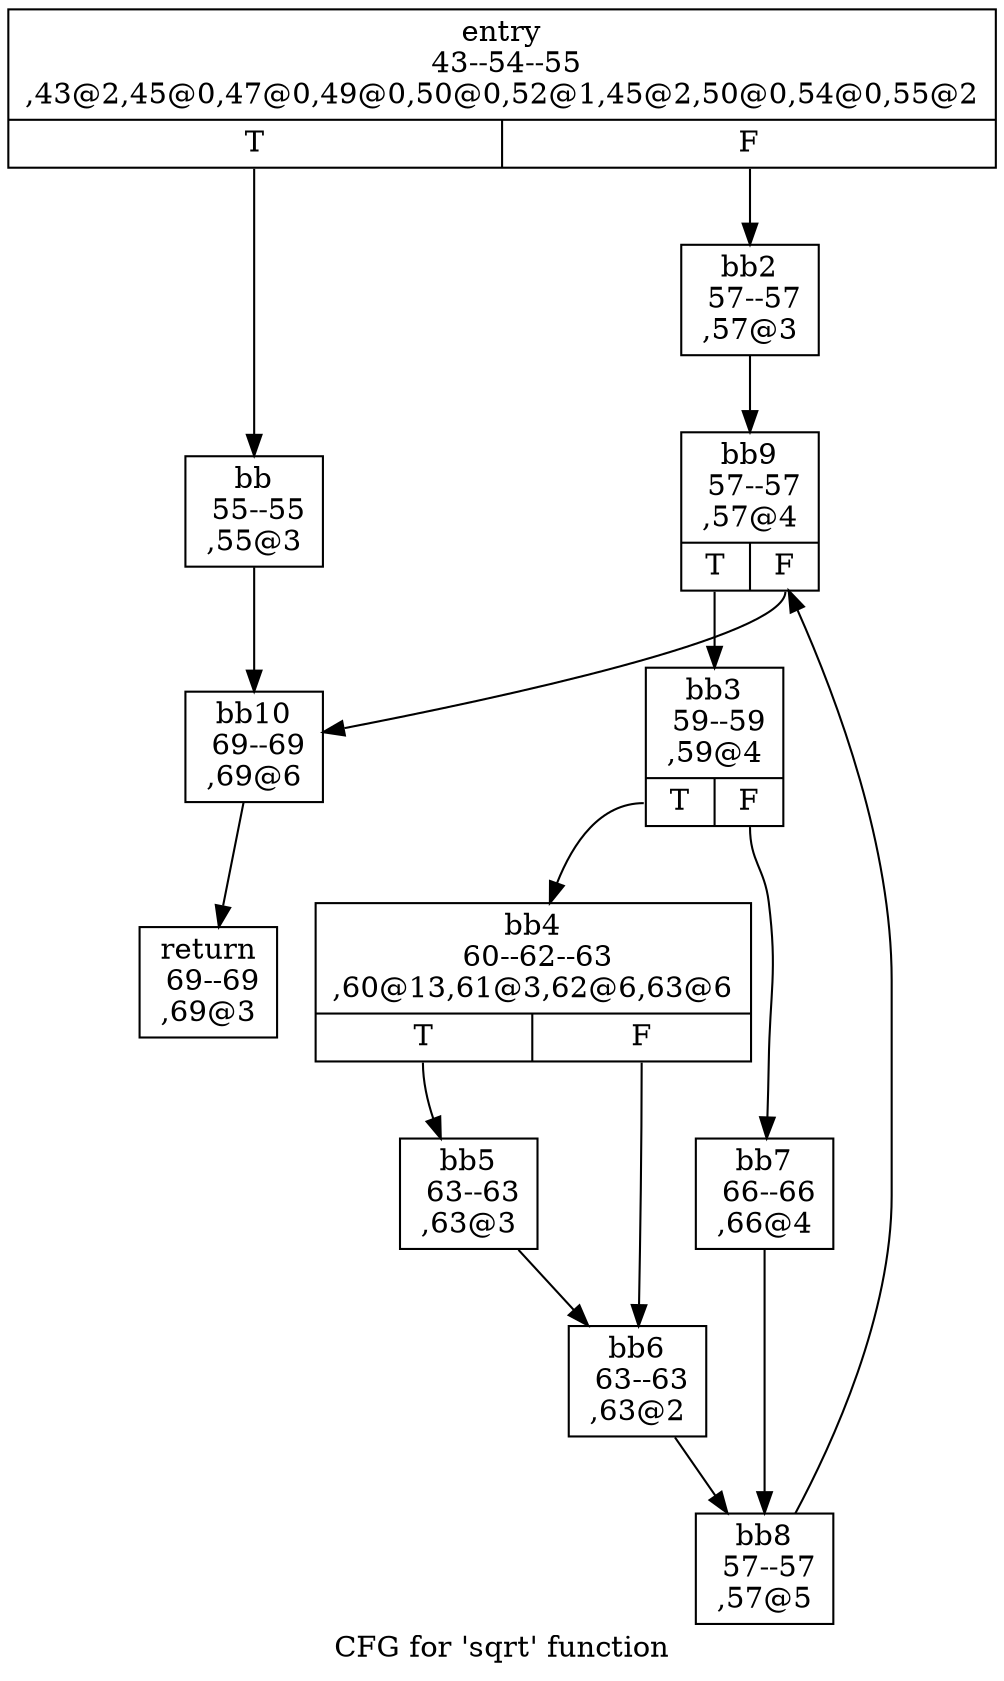 digraph "CFG for 'sqrt' function" {
	label="CFG for 'sqrt' function";

	Node0x100815a90 [shape=record,label="{entry\n 43--54--55\n,43@2,45@0,47@0,49@0,50@0,52@1,45@2,50@0,54@0,55@2\n|{<s0>T|<s1>F}}"];
	Node0x100815a90:s0 -> Node0x100815ae0;
	Node0x100815a90:s1 -> Node0x100815b30;
	Node0x100815ae0 [shape=record,label="{bb\n 55--55\n,55@3\n}"];
	Node0x100815ae0 -> Node0x100815db0;
	Node0x100815b30 [shape=record,label="{bb2\n 57--57\n,57@3\n}"];
	Node0x100815b30 -> Node0x100815d60;
	Node0x100815b80 [shape=record,label="{bb3\n 59--59\n,59@4\n|{<s0>T|<s1>F}}"];
	Node0x100815b80:s0 -> Node0x100815bd0;
	Node0x100815b80:s1 -> Node0x100815cc0;
	Node0x100815bd0 [shape=record,label="{bb4\n 60--62--63\n,60@13,61@3,62@6,63@6\n|{<s0>T|<s1>F}}"];
	Node0x100815bd0:s0 -> Node0x100815c20;
	Node0x100815bd0:s1 -> Node0x100815c70;
	Node0x100815c20 [shape=record,label="{bb5\n 63--63\n,63@3\n}"];
	Node0x100815c20 -> Node0x100815c70;
	Node0x100815c70 [shape=record,label="{bb6\n 63--63\n,63@2\n}"];
	Node0x100815c70 -> Node0x100815d10;
	Node0x100815cc0 [shape=record,label="{bb7\n 66--66\n,66@4\n}"];
	Node0x100815cc0 -> Node0x100815d10;
	Node0x100815d10 [shape=record,label="{bb8\n 57--57\n,57@5\n}"];
	Node0x100815d10 -> Node0x100815d60;
	Node0x100815d60 [shape=record,label="{bb9\n 57--57\n,57@4\n|{<s0>T|<s1>F}}"];
	Node0x100815d60:s0 -> Node0x100815b80;
	Node0x100815d60:s1 -> Node0x100815db0;
	Node0x100815db0 [shape=record,label="{bb10\n 69--69\n,69@6\n}"];
	Node0x100815db0 -> Node0x100815e00;
	Node0x100815e00 [shape=record,label="{return\n 69--69\n,69@3\n}"];
}
